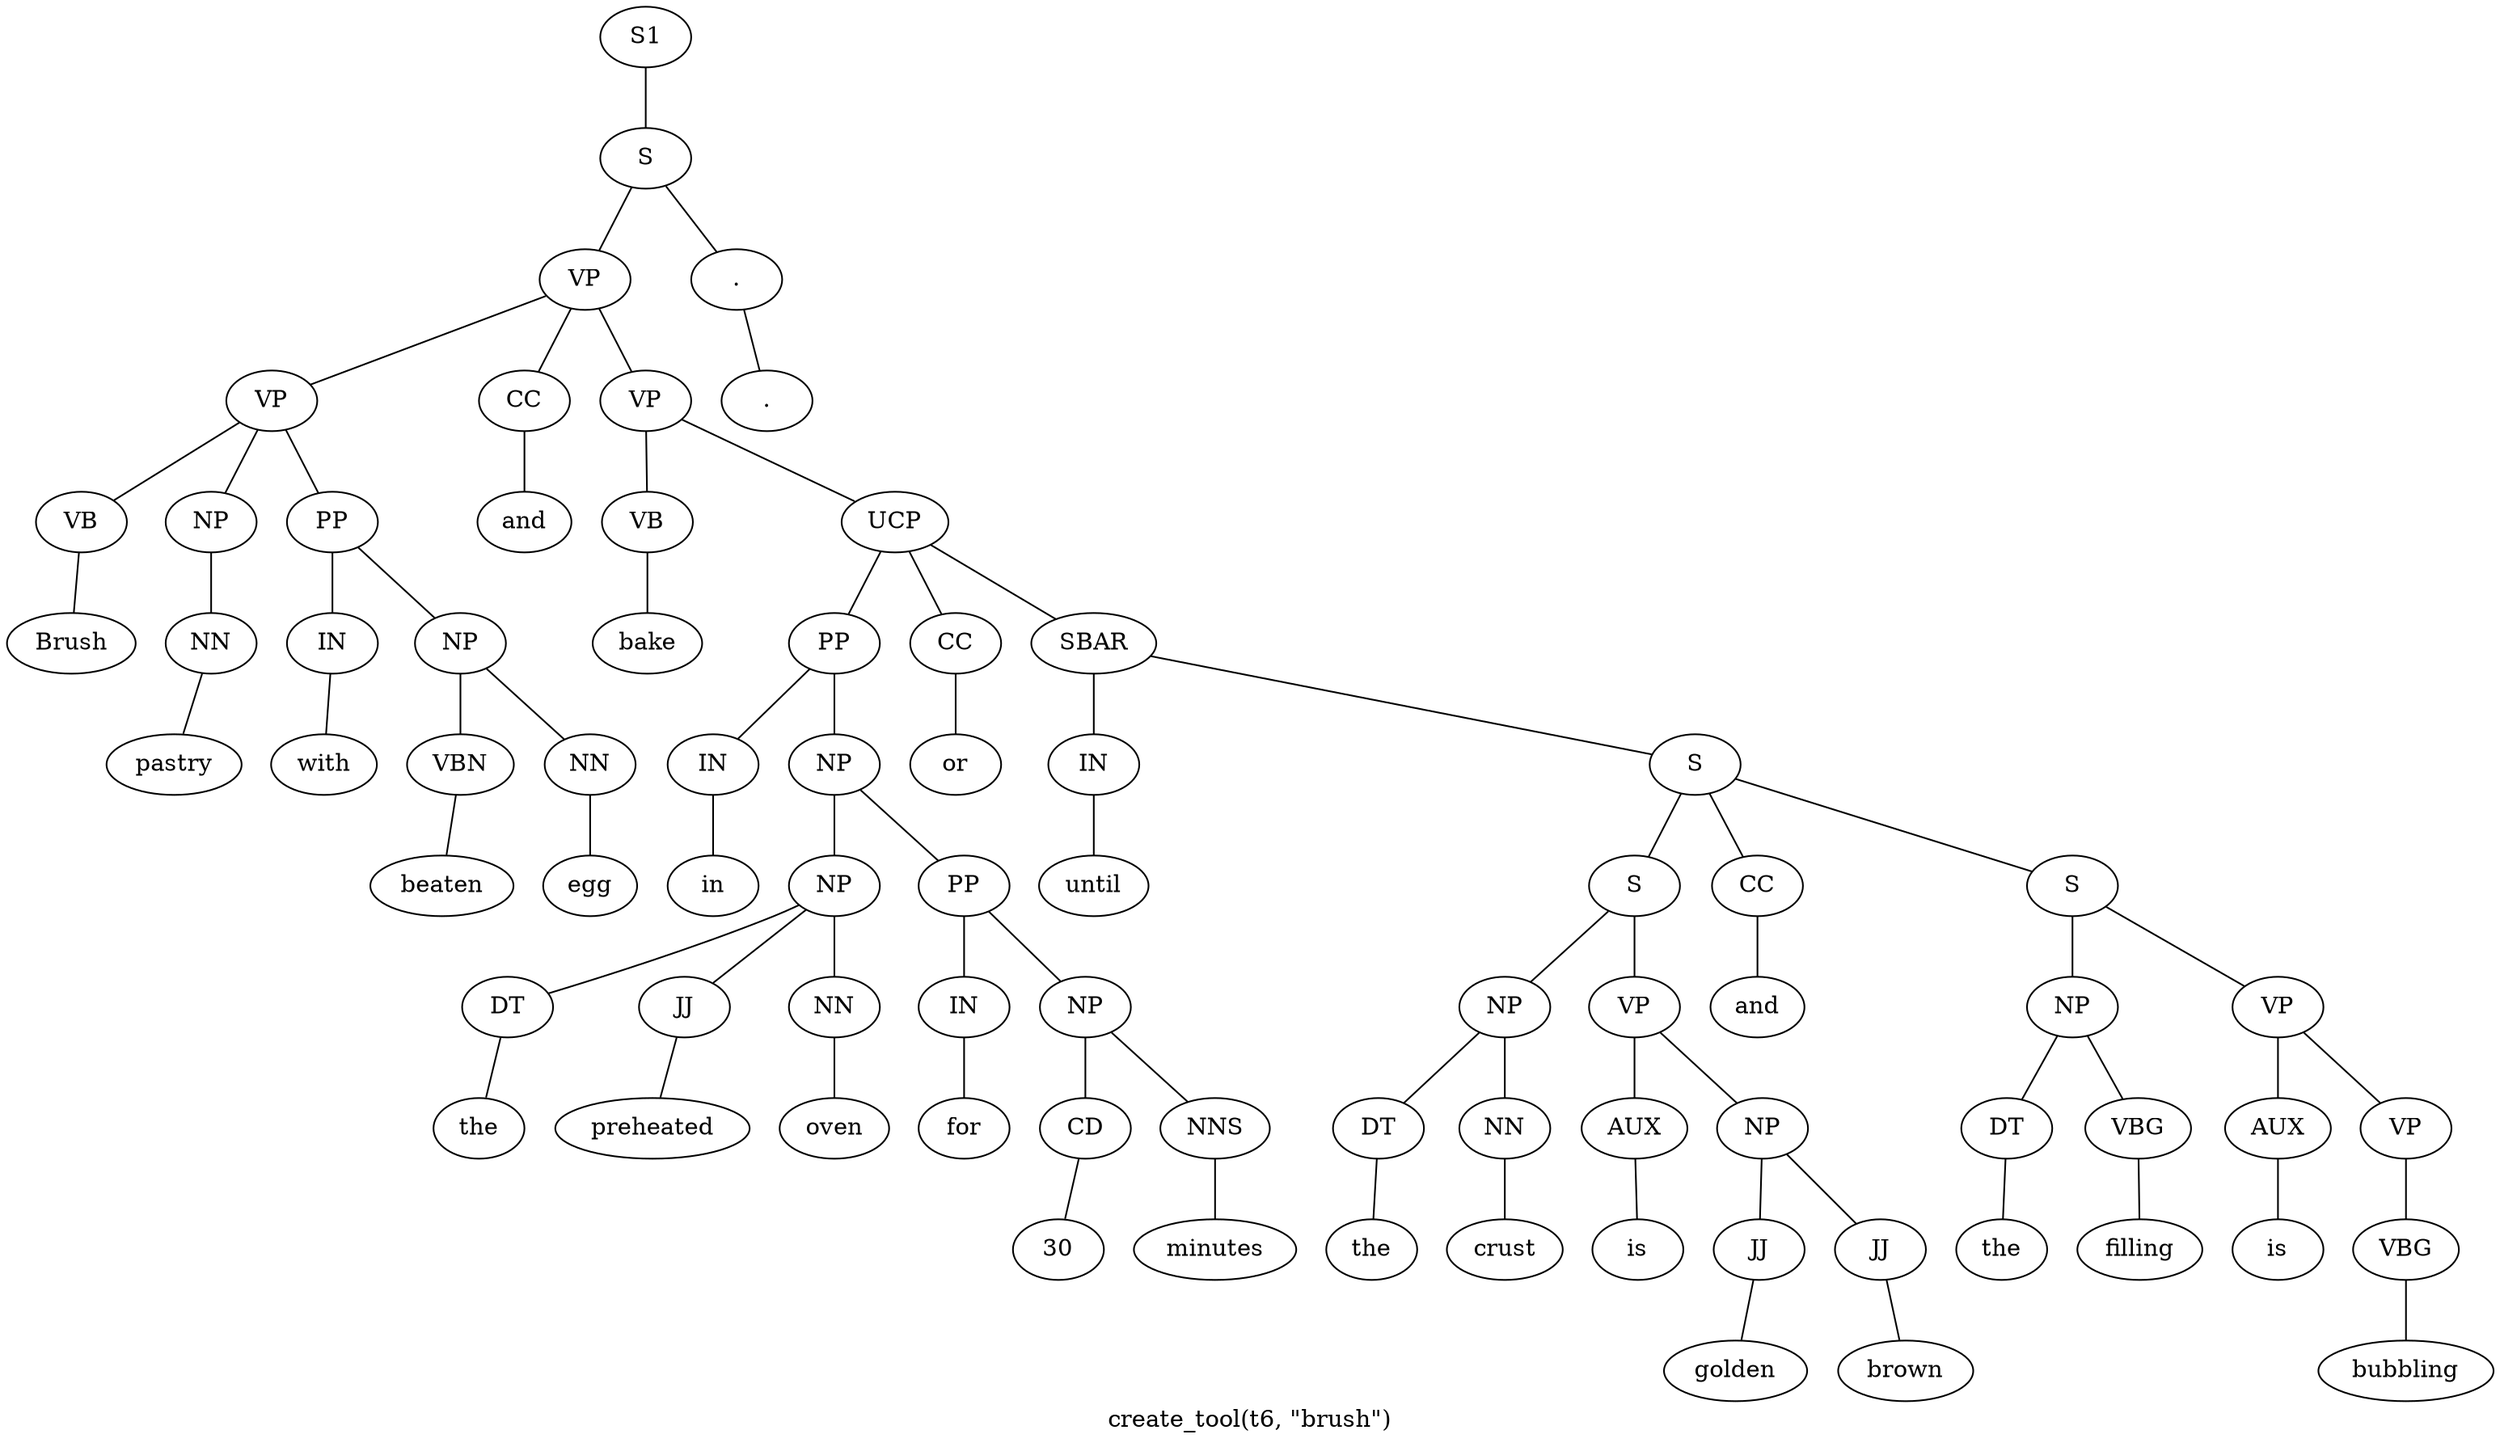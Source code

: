 graph SyntaxGraph {
	label = "create_tool(t6, \"brush\")";
	Node0 [label="S1"];
	Node1 [label="S"];
	Node2 [label="VP"];
	Node3 [label="VP"];
	Node4 [label="VB"];
	Node5 [label="Brush"];
	Node6 [label="NP"];
	Node7 [label="NN"];
	Node8 [label="pastry"];
	Node9 [label="PP"];
	Node10 [label="IN"];
	Node11 [label="with"];
	Node12 [label="NP"];
	Node13 [label="VBN"];
	Node14 [label="beaten"];
	Node15 [label="NN"];
	Node16 [label="egg"];
	Node17 [label="CC"];
	Node18 [label="and"];
	Node19 [label="VP"];
	Node20 [label="VB"];
	Node21 [label="bake"];
	Node22 [label="UCP"];
	Node23 [label="PP"];
	Node24 [label="IN"];
	Node25 [label="in"];
	Node26 [label="NP"];
	Node27 [label="NP"];
	Node28 [label="DT"];
	Node29 [label="the"];
	Node30 [label="JJ"];
	Node31 [label="preheated"];
	Node32 [label="NN"];
	Node33 [label="oven"];
	Node34 [label="PP"];
	Node35 [label="IN"];
	Node36 [label="for"];
	Node37 [label="NP"];
	Node38 [label="CD"];
	Node39 [label="30"];
	Node40 [label="NNS"];
	Node41 [label="minutes"];
	Node42 [label="CC"];
	Node43 [label="or"];
	Node44 [label="SBAR"];
	Node45 [label="IN"];
	Node46 [label="until"];
	Node47 [label="S"];
	Node48 [label="S"];
	Node49 [label="NP"];
	Node50 [label="DT"];
	Node51 [label="the"];
	Node52 [label="NN"];
	Node53 [label="crust"];
	Node54 [label="VP"];
	Node55 [label="AUX"];
	Node56 [label="is"];
	Node57 [label="NP"];
	Node58 [label="JJ"];
	Node59 [label="golden"];
	Node60 [label="JJ"];
	Node61 [label="brown"];
	Node62 [label="CC"];
	Node63 [label="and"];
	Node64 [label="S"];
	Node65 [label="NP"];
	Node66 [label="DT"];
	Node67 [label="the"];
	Node68 [label="VBG"];
	Node69 [label="filling"];
	Node70 [label="VP"];
	Node71 [label="AUX"];
	Node72 [label="is"];
	Node73 [label="VP"];
	Node74 [label="VBG"];
	Node75 [label="bubbling"];
	Node76 [label="."];
	Node77 [label="."];

	Node0 -- Node1;
	Node1 -- Node2;
	Node1 -- Node76;
	Node2 -- Node3;
	Node2 -- Node17;
	Node2 -- Node19;
	Node3 -- Node4;
	Node3 -- Node6;
	Node3 -- Node9;
	Node4 -- Node5;
	Node6 -- Node7;
	Node7 -- Node8;
	Node9 -- Node10;
	Node9 -- Node12;
	Node10 -- Node11;
	Node12 -- Node13;
	Node12 -- Node15;
	Node13 -- Node14;
	Node15 -- Node16;
	Node17 -- Node18;
	Node19 -- Node20;
	Node19 -- Node22;
	Node20 -- Node21;
	Node22 -- Node23;
	Node22 -- Node42;
	Node22 -- Node44;
	Node23 -- Node24;
	Node23 -- Node26;
	Node24 -- Node25;
	Node26 -- Node27;
	Node26 -- Node34;
	Node27 -- Node28;
	Node27 -- Node30;
	Node27 -- Node32;
	Node28 -- Node29;
	Node30 -- Node31;
	Node32 -- Node33;
	Node34 -- Node35;
	Node34 -- Node37;
	Node35 -- Node36;
	Node37 -- Node38;
	Node37 -- Node40;
	Node38 -- Node39;
	Node40 -- Node41;
	Node42 -- Node43;
	Node44 -- Node45;
	Node44 -- Node47;
	Node45 -- Node46;
	Node47 -- Node48;
	Node47 -- Node62;
	Node47 -- Node64;
	Node48 -- Node49;
	Node48 -- Node54;
	Node49 -- Node50;
	Node49 -- Node52;
	Node50 -- Node51;
	Node52 -- Node53;
	Node54 -- Node55;
	Node54 -- Node57;
	Node55 -- Node56;
	Node57 -- Node58;
	Node57 -- Node60;
	Node58 -- Node59;
	Node60 -- Node61;
	Node62 -- Node63;
	Node64 -- Node65;
	Node64 -- Node70;
	Node65 -- Node66;
	Node65 -- Node68;
	Node66 -- Node67;
	Node68 -- Node69;
	Node70 -- Node71;
	Node70 -- Node73;
	Node71 -- Node72;
	Node73 -- Node74;
	Node74 -- Node75;
	Node76 -- Node77;
}
